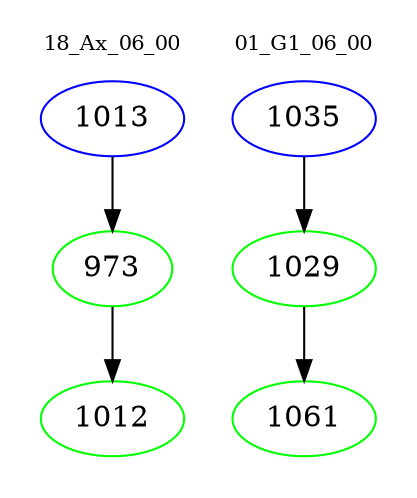 digraph{
subgraph cluster_0 {
color = white
label = "18_Ax_06_00";
fontsize=10;
T0_1013 [label="1013", color="blue"]
T0_1013 -> T0_973 [color="black"]
T0_973 [label="973", color="green"]
T0_973 -> T0_1012 [color="black"]
T0_1012 [label="1012", color="green"]
}
subgraph cluster_1 {
color = white
label = "01_G1_06_00";
fontsize=10;
T1_1035 [label="1035", color="blue"]
T1_1035 -> T1_1029 [color="black"]
T1_1029 [label="1029", color="green"]
T1_1029 -> T1_1061 [color="black"]
T1_1061 [label="1061", color="green"]
}
}
